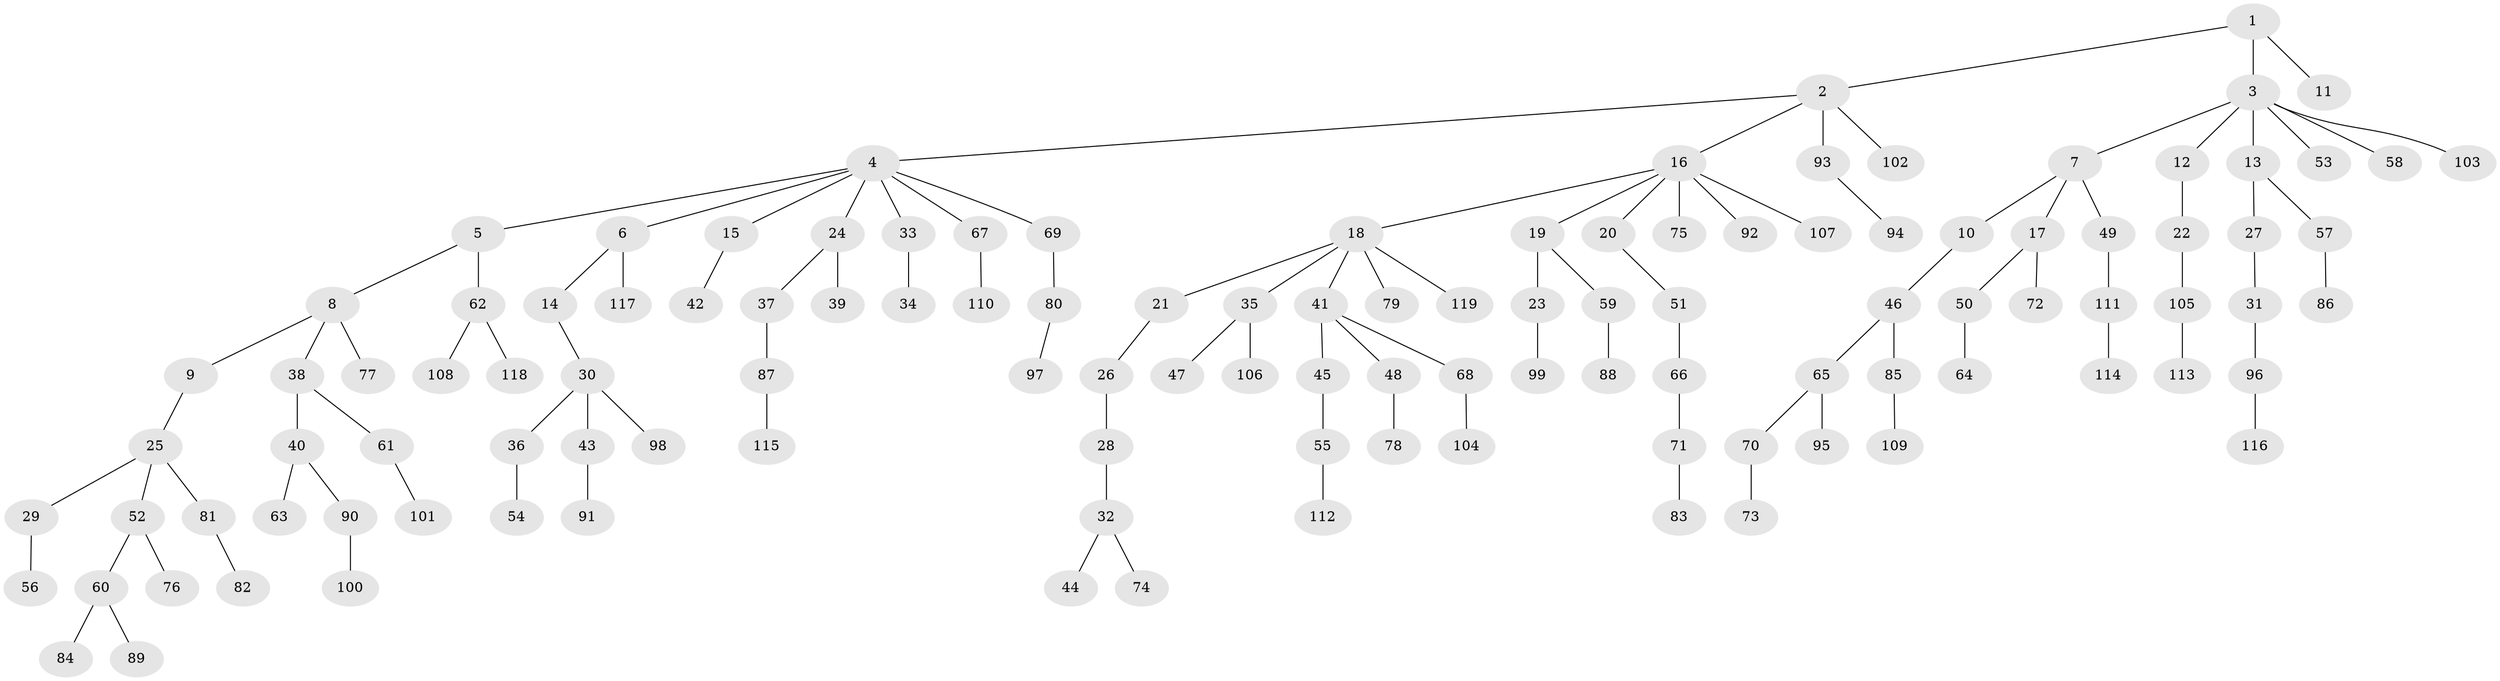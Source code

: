 // coarse degree distribution, {6: 0.0379746835443038, 9: 0.012658227848101266, 3: 0.05063291139240506, 4: 0.0759493670886076, 2: 0.27848101265822783, 1: 0.5316455696202531, 7: 0.012658227848101266}
// Generated by graph-tools (version 1.1) at 2025/42/03/06/25 10:42:04]
// undirected, 119 vertices, 118 edges
graph export_dot {
graph [start="1"]
  node [color=gray90,style=filled];
  1;
  2;
  3;
  4;
  5;
  6;
  7;
  8;
  9;
  10;
  11;
  12;
  13;
  14;
  15;
  16;
  17;
  18;
  19;
  20;
  21;
  22;
  23;
  24;
  25;
  26;
  27;
  28;
  29;
  30;
  31;
  32;
  33;
  34;
  35;
  36;
  37;
  38;
  39;
  40;
  41;
  42;
  43;
  44;
  45;
  46;
  47;
  48;
  49;
  50;
  51;
  52;
  53;
  54;
  55;
  56;
  57;
  58;
  59;
  60;
  61;
  62;
  63;
  64;
  65;
  66;
  67;
  68;
  69;
  70;
  71;
  72;
  73;
  74;
  75;
  76;
  77;
  78;
  79;
  80;
  81;
  82;
  83;
  84;
  85;
  86;
  87;
  88;
  89;
  90;
  91;
  92;
  93;
  94;
  95;
  96;
  97;
  98;
  99;
  100;
  101;
  102;
  103;
  104;
  105;
  106;
  107;
  108;
  109;
  110;
  111;
  112;
  113;
  114;
  115;
  116;
  117;
  118;
  119;
  1 -- 2;
  1 -- 3;
  1 -- 11;
  2 -- 4;
  2 -- 16;
  2 -- 93;
  2 -- 102;
  3 -- 7;
  3 -- 12;
  3 -- 13;
  3 -- 53;
  3 -- 58;
  3 -- 103;
  4 -- 5;
  4 -- 6;
  4 -- 15;
  4 -- 24;
  4 -- 33;
  4 -- 67;
  4 -- 69;
  5 -- 8;
  5 -- 62;
  6 -- 14;
  6 -- 117;
  7 -- 10;
  7 -- 17;
  7 -- 49;
  8 -- 9;
  8 -- 38;
  8 -- 77;
  9 -- 25;
  10 -- 46;
  12 -- 22;
  13 -- 27;
  13 -- 57;
  14 -- 30;
  15 -- 42;
  16 -- 18;
  16 -- 19;
  16 -- 20;
  16 -- 75;
  16 -- 92;
  16 -- 107;
  17 -- 50;
  17 -- 72;
  18 -- 21;
  18 -- 35;
  18 -- 41;
  18 -- 79;
  18 -- 119;
  19 -- 23;
  19 -- 59;
  20 -- 51;
  21 -- 26;
  22 -- 105;
  23 -- 99;
  24 -- 37;
  24 -- 39;
  25 -- 29;
  25 -- 52;
  25 -- 81;
  26 -- 28;
  27 -- 31;
  28 -- 32;
  29 -- 56;
  30 -- 36;
  30 -- 43;
  30 -- 98;
  31 -- 96;
  32 -- 44;
  32 -- 74;
  33 -- 34;
  35 -- 47;
  35 -- 106;
  36 -- 54;
  37 -- 87;
  38 -- 40;
  38 -- 61;
  40 -- 63;
  40 -- 90;
  41 -- 45;
  41 -- 48;
  41 -- 68;
  43 -- 91;
  45 -- 55;
  46 -- 65;
  46 -- 85;
  48 -- 78;
  49 -- 111;
  50 -- 64;
  51 -- 66;
  52 -- 60;
  52 -- 76;
  55 -- 112;
  57 -- 86;
  59 -- 88;
  60 -- 84;
  60 -- 89;
  61 -- 101;
  62 -- 108;
  62 -- 118;
  65 -- 70;
  65 -- 95;
  66 -- 71;
  67 -- 110;
  68 -- 104;
  69 -- 80;
  70 -- 73;
  71 -- 83;
  80 -- 97;
  81 -- 82;
  85 -- 109;
  87 -- 115;
  90 -- 100;
  93 -- 94;
  96 -- 116;
  105 -- 113;
  111 -- 114;
}
